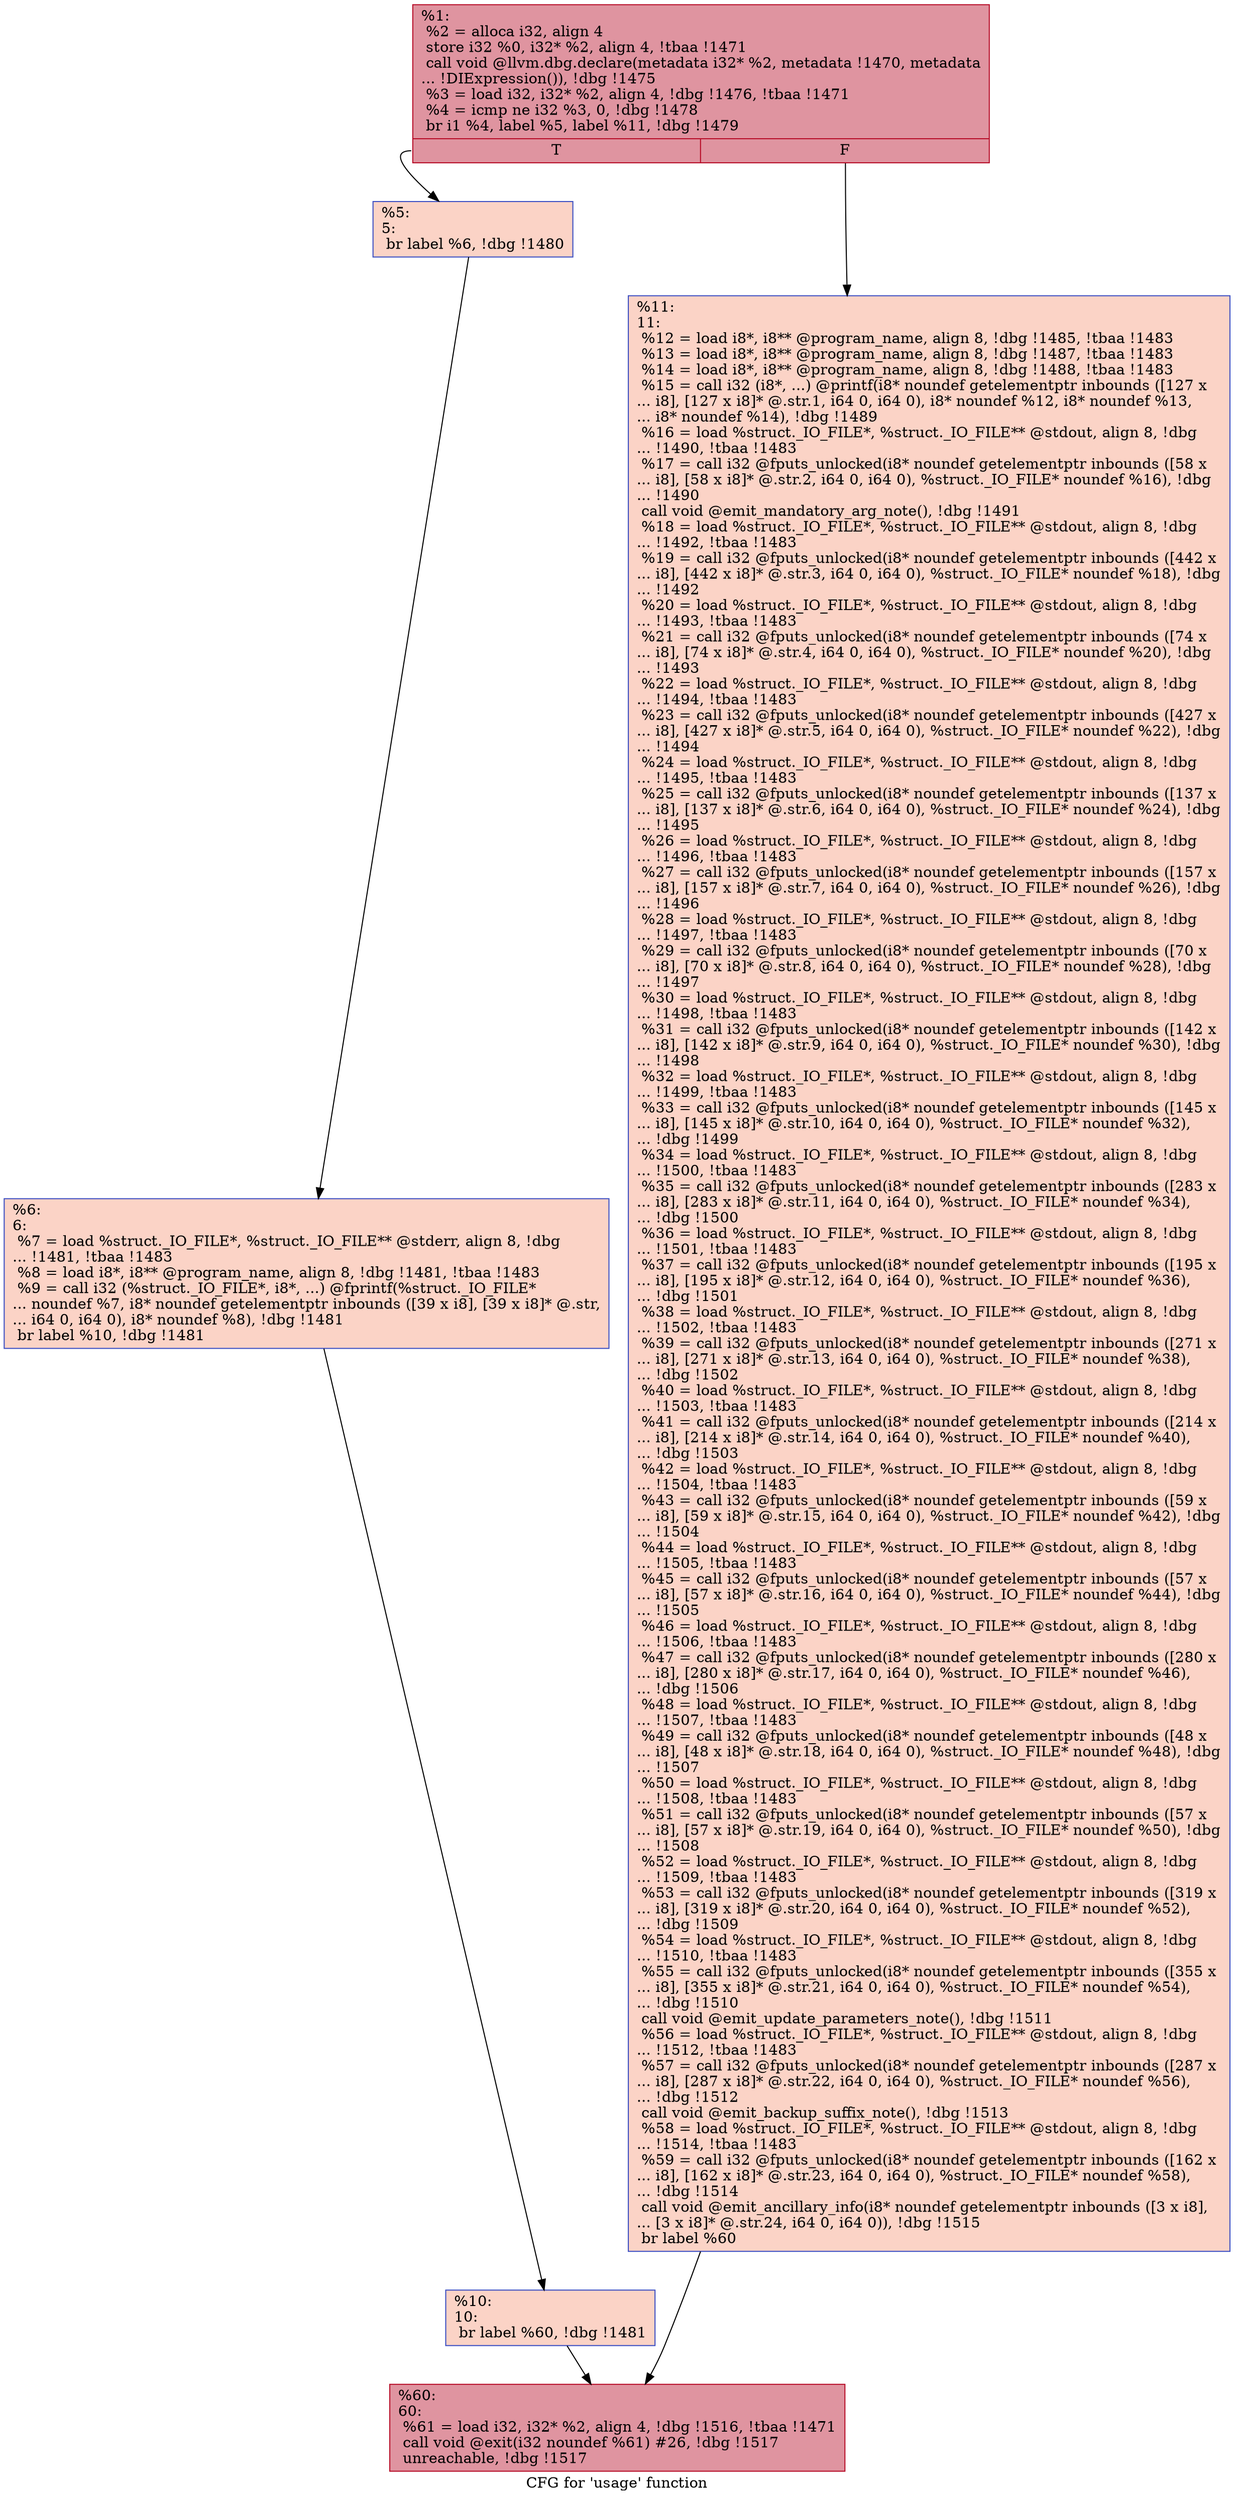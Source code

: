 digraph "CFG for 'usage' function" {
	label="CFG for 'usage' function";

	Node0xc5f1d0 [shape=record,color="#b70d28ff", style=filled, fillcolor="#b70d2870",label="{%1:\l  %2 = alloca i32, align 4\l  store i32 %0, i32* %2, align 4, !tbaa !1471\l  call void @llvm.dbg.declare(metadata i32* %2, metadata !1470, metadata\l... !DIExpression()), !dbg !1475\l  %3 = load i32, i32* %2, align 4, !dbg !1476, !tbaa !1471\l  %4 = icmp ne i32 %3, 0, !dbg !1478\l  br i1 %4, label %5, label %11, !dbg !1479\l|{<s0>T|<s1>F}}"];
	Node0xc5f1d0:s0 -> Node0xca3750;
	Node0xc5f1d0:s1 -> Node0xca3840;
	Node0xca3750 [shape=record,color="#3d50c3ff", style=filled, fillcolor="#f59c7d70",label="{%5:\l5:                                                \l  br label %6, !dbg !1480\l}"];
	Node0xca3750 -> Node0xca37a0;
	Node0xca37a0 [shape=record,color="#3d50c3ff", style=filled, fillcolor="#f59c7d70",label="{%6:\l6:                                                \l  %7 = load %struct._IO_FILE*, %struct._IO_FILE** @stderr, align 8, !dbg\l... !1481, !tbaa !1483\l  %8 = load i8*, i8** @program_name, align 8, !dbg !1481, !tbaa !1483\l  %9 = call i32 (%struct._IO_FILE*, i8*, ...) @fprintf(%struct._IO_FILE*\l... noundef %7, i8* noundef getelementptr inbounds ([39 x i8], [39 x i8]* @.str,\l... i64 0, i64 0), i8* noundef %8), !dbg !1481\l  br label %10, !dbg !1481\l}"];
	Node0xca37a0 -> Node0xca37f0;
	Node0xca37f0 [shape=record,color="#3d50c3ff", style=filled, fillcolor="#f59c7d70",label="{%10:\l10:                                               \l  br label %60, !dbg !1481\l}"];
	Node0xca37f0 -> Node0xca3890;
	Node0xca3840 [shape=record,color="#3d50c3ff", style=filled, fillcolor="#f59c7d70",label="{%11:\l11:                                               \l  %12 = load i8*, i8** @program_name, align 8, !dbg !1485, !tbaa !1483\l  %13 = load i8*, i8** @program_name, align 8, !dbg !1487, !tbaa !1483\l  %14 = load i8*, i8** @program_name, align 8, !dbg !1488, !tbaa !1483\l  %15 = call i32 (i8*, ...) @printf(i8* noundef getelementptr inbounds ([127 x\l... i8], [127 x i8]* @.str.1, i64 0, i64 0), i8* noundef %12, i8* noundef %13,\l... i8* noundef %14), !dbg !1489\l  %16 = load %struct._IO_FILE*, %struct._IO_FILE** @stdout, align 8, !dbg\l... !1490, !tbaa !1483\l  %17 = call i32 @fputs_unlocked(i8* noundef getelementptr inbounds ([58 x\l... i8], [58 x i8]* @.str.2, i64 0, i64 0), %struct._IO_FILE* noundef %16), !dbg\l... !1490\l  call void @emit_mandatory_arg_note(), !dbg !1491\l  %18 = load %struct._IO_FILE*, %struct._IO_FILE** @stdout, align 8, !dbg\l... !1492, !tbaa !1483\l  %19 = call i32 @fputs_unlocked(i8* noundef getelementptr inbounds ([442 x\l... i8], [442 x i8]* @.str.3, i64 0, i64 0), %struct._IO_FILE* noundef %18), !dbg\l... !1492\l  %20 = load %struct._IO_FILE*, %struct._IO_FILE** @stdout, align 8, !dbg\l... !1493, !tbaa !1483\l  %21 = call i32 @fputs_unlocked(i8* noundef getelementptr inbounds ([74 x\l... i8], [74 x i8]* @.str.4, i64 0, i64 0), %struct._IO_FILE* noundef %20), !dbg\l... !1493\l  %22 = load %struct._IO_FILE*, %struct._IO_FILE** @stdout, align 8, !dbg\l... !1494, !tbaa !1483\l  %23 = call i32 @fputs_unlocked(i8* noundef getelementptr inbounds ([427 x\l... i8], [427 x i8]* @.str.5, i64 0, i64 0), %struct._IO_FILE* noundef %22), !dbg\l... !1494\l  %24 = load %struct._IO_FILE*, %struct._IO_FILE** @stdout, align 8, !dbg\l... !1495, !tbaa !1483\l  %25 = call i32 @fputs_unlocked(i8* noundef getelementptr inbounds ([137 x\l... i8], [137 x i8]* @.str.6, i64 0, i64 0), %struct._IO_FILE* noundef %24), !dbg\l... !1495\l  %26 = load %struct._IO_FILE*, %struct._IO_FILE** @stdout, align 8, !dbg\l... !1496, !tbaa !1483\l  %27 = call i32 @fputs_unlocked(i8* noundef getelementptr inbounds ([157 x\l... i8], [157 x i8]* @.str.7, i64 0, i64 0), %struct._IO_FILE* noundef %26), !dbg\l... !1496\l  %28 = load %struct._IO_FILE*, %struct._IO_FILE** @stdout, align 8, !dbg\l... !1497, !tbaa !1483\l  %29 = call i32 @fputs_unlocked(i8* noundef getelementptr inbounds ([70 x\l... i8], [70 x i8]* @.str.8, i64 0, i64 0), %struct._IO_FILE* noundef %28), !dbg\l... !1497\l  %30 = load %struct._IO_FILE*, %struct._IO_FILE** @stdout, align 8, !dbg\l... !1498, !tbaa !1483\l  %31 = call i32 @fputs_unlocked(i8* noundef getelementptr inbounds ([142 x\l... i8], [142 x i8]* @.str.9, i64 0, i64 0), %struct._IO_FILE* noundef %30), !dbg\l... !1498\l  %32 = load %struct._IO_FILE*, %struct._IO_FILE** @stdout, align 8, !dbg\l... !1499, !tbaa !1483\l  %33 = call i32 @fputs_unlocked(i8* noundef getelementptr inbounds ([145 x\l... i8], [145 x i8]* @.str.10, i64 0, i64 0), %struct._IO_FILE* noundef %32),\l... !dbg !1499\l  %34 = load %struct._IO_FILE*, %struct._IO_FILE** @stdout, align 8, !dbg\l... !1500, !tbaa !1483\l  %35 = call i32 @fputs_unlocked(i8* noundef getelementptr inbounds ([283 x\l... i8], [283 x i8]* @.str.11, i64 0, i64 0), %struct._IO_FILE* noundef %34),\l... !dbg !1500\l  %36 = load %struct._IO_FILE*, %struct._IO_FILE** @stdout, align 8, !dbg\l... !1501, !tbaa !1483\l  %37 = call i32 @fputs_unlocked(i8* noundef getelementptr inbounds ([195 x\l... i8], [195 x i8]* @.str.12, i64 0, i64 0), %struct._IO_FILE* noundef %36),\l... !dbg !1501\l  %38 = load %struct._IO_FILE*, %struct._IO_FILE** @stdout, align 8, !dbg\l... !1502, !tbaa !1483\l  %39 = call i32 @fputs_unlocked(i8* noundef getelementptr inbounds ([271 x\l... i8], [271 x i8]* @.str.13, i64 0, i64 0), %struct._IO_FILE* noundef %38),\l... !dbg !1502\l  %40 = load %struct._IO_FILE*, %struct._IO_FILE** @stdout, align 8, !dbg\l... !1503, !tbaa !1483\l  %41 = call i32 @fputs_unlocked(i8* noundef getelementptr inbounds ([214 x\l... i8], [214 x i8]* @.str.14, i64 0, i64 0), %struct._IO_FILE* noundef %40),\l... !dbg !1503\l  %42 = load %struct._IO_FILE*, %struct._IO_FILE** @stdout, align 8, !dbg\l... !1504, !tbaa !1483\l  %43 = call i32 @fputs_unlocked(i8* noundef getelementptr inbounds ([59 x\l... i8], [59 x i8]* @.str.15, i64 0, i64 0), %struct._IO_FILE* noundef %42), !dbg\l... !1504\l  %44 = load %struct._IO_FILE*, %struct._IO_FILE** @stdout, align 8, !dbg\l... !1505, !tbaa !1483\l  %45 = call i32 @fputs_unlocked(i8* noundef getelementptr inbounds ([57 x\l... i8], [57 x i8]* @.str.16, i64 0, i64 0), %struct._IO_FILE* noundef %44), !dbg\l... !1505\l  %46 = load %struct._IO_FILE*, %struct._IO_FILE** @stdout, align 8, !dbg\l... !1506, !tbaa !1483\l  %47 = call i32 @fputs_unlocked(i8* noundef getelementptr inbounds ([280 x\l... i8], [280 x i8]* @.str.17, i64 0, i64 0), %struct._IO_FILE* noundef %46),\l... !dbg !1506\l  %48 = load %struct._IO_FILE*, %struct._IO_FILE** @stdout, align 8, !dbg\l... !1507, !tbaa !1483\l  %49 = call i32 @fputs_unlocked(i8* noundef getelementptr inbounds ([48 x\l... i8], [48 x i8]* @.str.18, i64 0, i64 0), %struct._IO_FILE* noundef %48), !dbg\l... !1507\l  %50 = load %struct._IO_FILE*, %struct._IO_FILE** @stdout, align 8, !dbg\l... !1508, !tbaa !1483\l  %51 = call i32 @fputs_unlocked(i8* noundef getelementptr inbounds ([57 x\l... i8], [57 x i8]* @.str.19, i64 0, i64 0), %struct._IO_FILE* noundef %50), !dbg\l... !1508\l  %52 = load %struct._IO_FILE*, %struct._IO_FILE** @stdout, align 8, !dbg\l... !1509, !tbaa !1483\l  %53 = call i32 @fputs_unlocked(i8* noundef getelementptr inbounds ([319 x\l... i8], [319 x i8]* @.str.20, i64 0, i64 0), %struct._IO_FILE* noundef %52),\l... !dbg !1509\l  %54 = load %struct._IO_FILE*, %struct._IO_FILE** @stdout, align 8, !dbg\l... !1510, !tbaa !1483\l  %55 = call i32 @fputs_unlocked(i8* noundef getelementptr inbounds ([355 x\l... i8], [355 x i8]* @.str.21, i64 0, i64 0), %struct._IO_FILE* noundef %54),\l... !dbg !1510\l  call void @emit_update_parameters_note(), !dbg !1511\l  %56 = load %struct._IO_FILE*, %struct._IO_FILE** @stdout, align 8, !dbg\l... !1512, !tbaa !1483\l  %57 = call i32 @fputs_unlocked(i8* noundef getelementptr inbounds ([287 x\l... i8], [287 x i8]* @.str.22, i64 0, i64 0), %struct._IO_FILE* noundef %56),\l... !dbg !1512\l  call void @emit_backup_suffix_note(), !dbg !1513\l  %58 = load %struct._IO_FILE*, %struct._IO_FILE** @stdout, align 8, !dbg\l... !1514, !tbaa !1483\l  %59 = call i32 @fputs_unlocked(i8* noundef getelementptr inbounds ([162 x\l... i8], [162 x i8]* @.str.23, i64 0, i64 0), %struct._IO_FILE* noundef %58),\l... !dbg !1514\l  call void @emit_ancillary_info(i8* noundef getelementptr inbounds ([3 x i8],\l... [3 x i8]* @.str.24, i64 0, i64 0)), !dbg !1515\l  br label %60\l}"];
	Node0xca3840 -> Node0xca3890;
	Node0xca3890 [shape=record,color="#b70d28ff", style=filled, fillcolor="#b70d2870",label="{%60:\l60:                                               \l  %61 = load i32, i32* %2, align 4, !dbg !1516, !tbaa !1471\l  call void @exit(i32 noundef %61) #26, !dbg !1517\l  unreachable, !dbg !1517\l}"];
}
